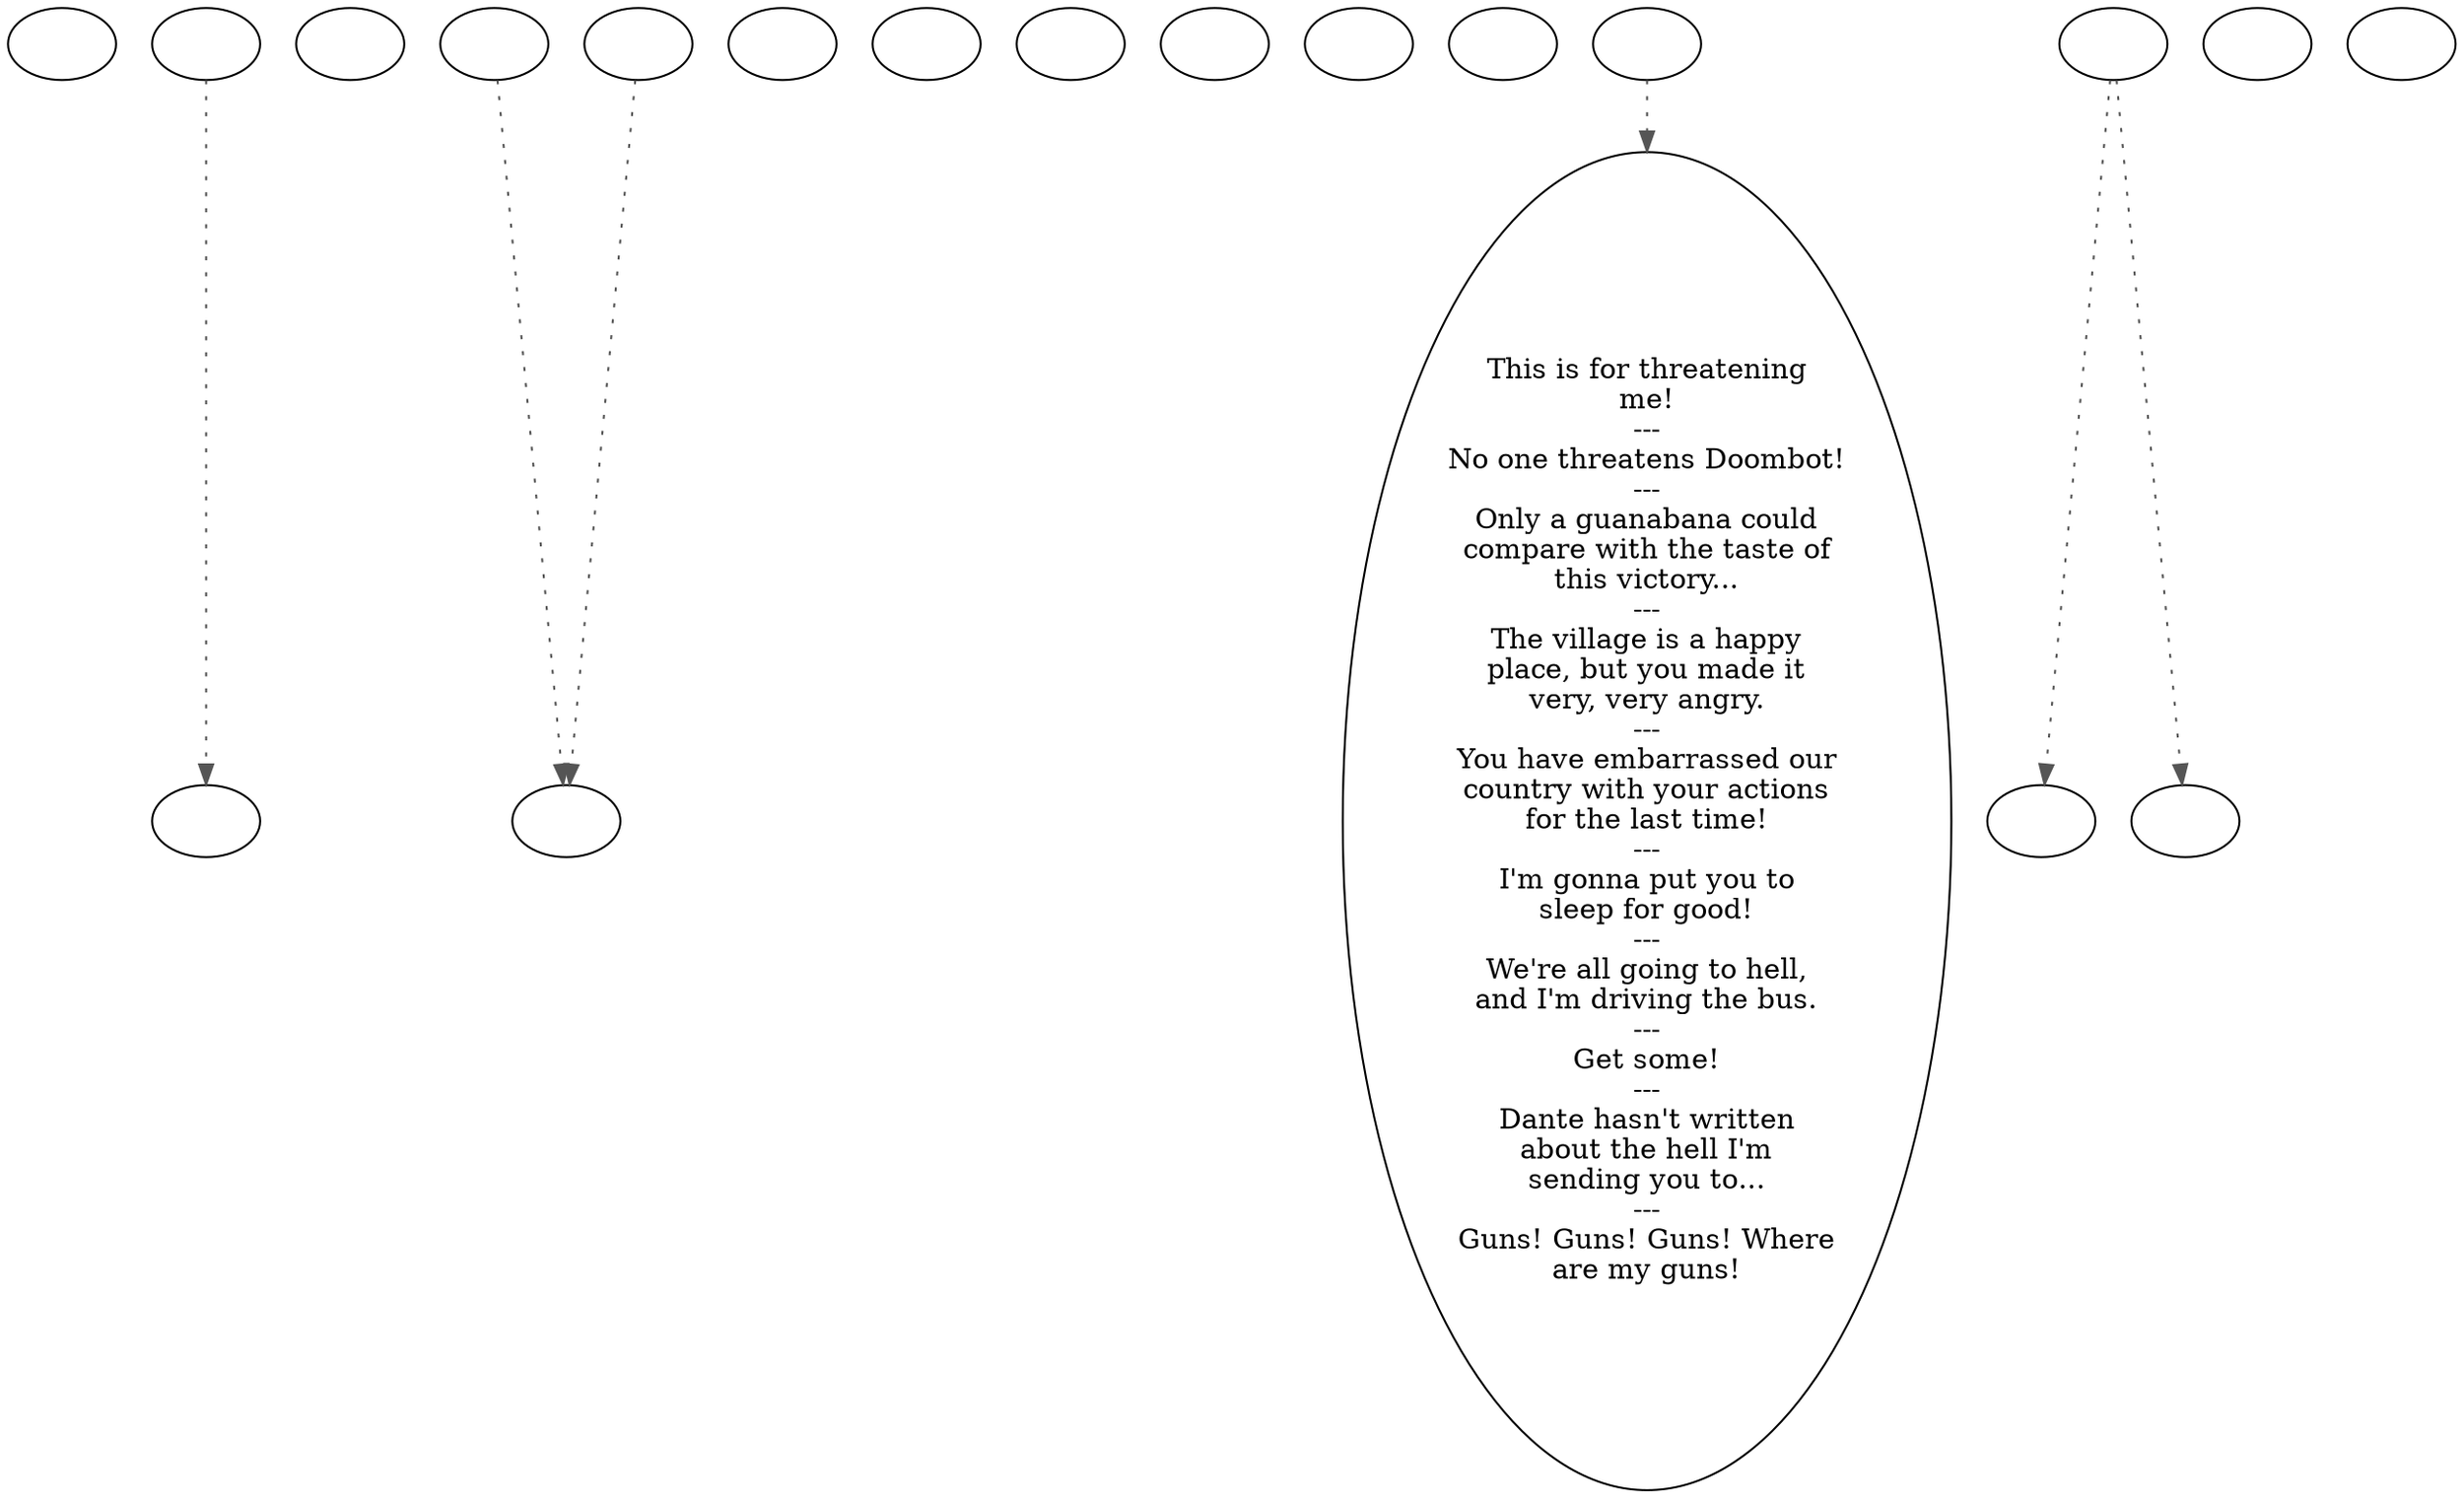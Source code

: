 digraph ecwash {
  "checkPartyMembersNearDoor" [style=filled       fillcolor="#FFFFFF"       color="#000000"]
  "checkPartyMembersNearDoor" [label=""]
  "old_pickup_p_proc" [style=filled       fillcolor="#FFFFFF"       color="#000000"]
  "old_pickup_p_proc" [label=""]
  "pickup_p_proc" [style=filled       fillcolor="#FFFFFF"       color="#000000"]
  "pickup_p_proc" -> "old_pickup_p_proc" [style=dotted color="#555555"]
  "pickup_p_proc" [label=""]
  "start" [style=filled       fillcolor="#FFFFFF"       color="#000000"]
  "start" [label=""]
  "critter_p_proc" [style=filled       fillcolor="#FFFFFF"       color="#000000"]
  "critter_p_proc" -> "Node001" [style=dotted color="#555555"]
  "critter_p_proc" [label=""]
  "talk_p_proc" [style=filled       fillcolor="#FFFFFF"       color="#000000"]
  "talk_p_proc" -> "Node001" [style=dotted color="#555555"]
  "talk_p_proc" [label=""]
  "destroy_p_proc" [style=filled       fillcolor="#FFFFFF"       color="#000000"]
  "destroy_p_proc" [label=""]
  "look_at_p_proc" [style=filled       fillcolor="#FFFFFF"       color="#000000"]
  "look_at_p_proc" [label=""]
  "description_p_proc" [style=filled       fillcolor="#FFFFFF"       color="#000000"]
  "description_p_proc" [label=""]
  "use_skill_on_p_proc" [style=filled       fillcolor="#FFFFFF"       color="#000000"]
  "use_skill_on_p_proc" [label=""]
  "damage_p_proc" [style=filled       fillcolor="#FFFFFF"       color="#000000"]
  "damage_p_proc" [label=""]
  "map_enter_p_proc" [style=filled       fillcolor="#FFFFFF"       color="#000000"]
  "map_enter_p_proc" [label=""]
  "combat_p_proc" [style=filled       fillcolor="#FFFFFF"       color="#000000"]
  "combat_p_proc" -> "Node002" [style=dotted color="#555555"]
  "combat_p_proc" [label=""]
  "timed_event_p_proc" [style=filled       fillcolor="#FFFFFF"       color="#000000"]
  "timed_event_p_proc" -> "doExplosion" [style=dotted color="#555555"]
  "timed_event_p_proc" -> "doDie" [style=dotted color="#555555"]
  "timed_event_p_proc" [label=""]
  "Node998" [style=filled       fillcolor="#FFFFFF"       color="#000000"]
  "Node998" [label=""]
  "Node999" [style=filled       fillcolor="#FFFFFF"       color="#000000"]
  "Node999" [label=""]
  "Node001" [style=filled       fillcolor="#FFFFFF"       color="#000000"]
  "Node001" [label=""]
  "Node002" [style=filled       fillcolor="#FFFFFF"       color="#000000"]
  "Node002" [label="This is for threatening\nme!\n---\nNo one threatens Doombot!\n---\nOnly a guanabana could\ncompare with the taste of\nthis victory...\n---\nThe village is a happy\nplace, but you made it\nvery, very angry.\n---\nYou have embarrassed our\ncountry with your actions\nfor the last time!\n---\nI'm gonna put you to\nsleep for good!\n---\nWe're all going to hell,\nand I'm driving the bus.\n---\nGet some!\n---\nDante hasn't written\nabout the hell I'm\nsending you to...\n---\nGuns! Guns! Guns! Where\nare my guns!"]
  "doExplosion" [style=filled       fillcolor="#FFFFFF"       color="#000000"]
  "doExplosion" [label=""]
  "doDie" [style=filled       fillcolor="#FFFFFF"       color="#000000"]
  "doDie" [label=""]
}